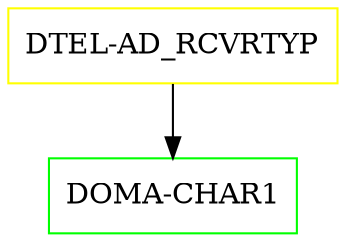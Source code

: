 digraph G {
  "DTEL-AD_RCVRTYP" [shape=box,color=yellow];
  "DOMA-CHAR1" [shape=box,color=green,URL="./DOMA_CHAR1.html"];
  "DTEL-AD_RCVRTYP" -> "DOMA-CHAR1";
}
